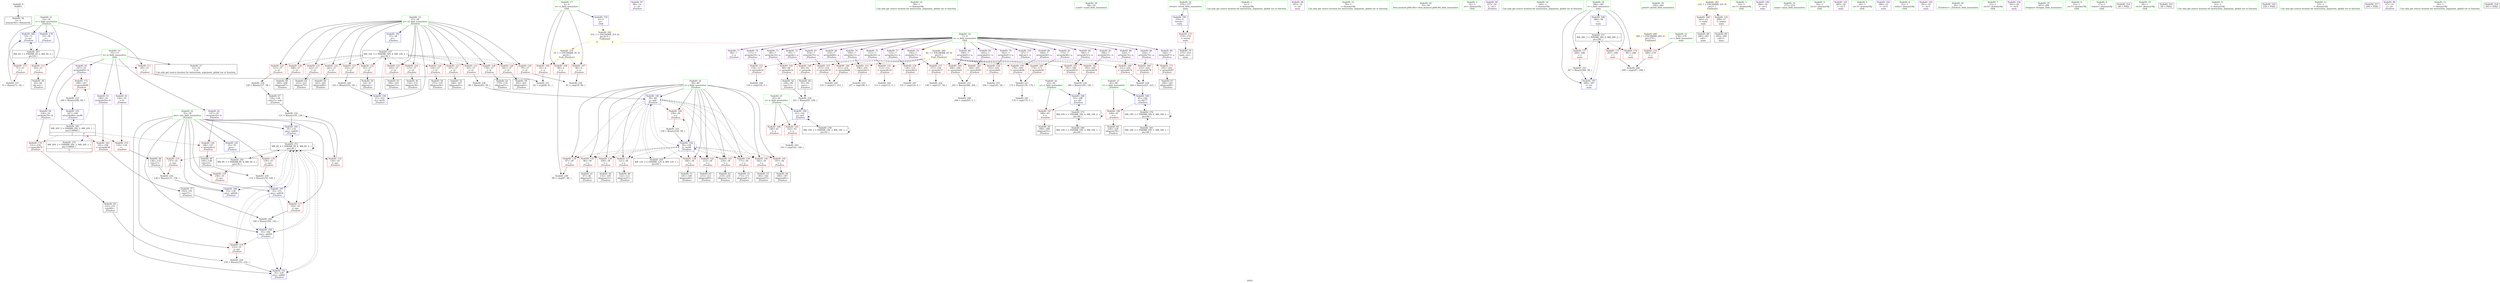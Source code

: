 digraph "SVFG" {
	label="SVFG";

	Node0x557d632afe80 [shape=record,color=grey,label="{NodeID: 0\nNullPtr}"];
	Node0x557d632afe80 -> Node0x557d632cff70[style=solid];
	Node0x557d632d9540 [shape=record,color=blue,label="{NodeID: 180\n33\<--72\ni\<--inc\n_Z5solvev\n}"];
	Node0x557d632d9540 -> Node0x557d632ec9d0[style=dashed];
	Node0x557d632d0a60 [shape=record,color=purple,label="{NodeID: 97\n68\<--14\n\<--.str\n_Z5solvev\n}"];
	Node0x557d632cec30 [shape=record,color=green,label="{NodeID: 14\n58\<--1\n\<--dummyObj\nCan only get source location for instruction, argument, global var or function.}"];
	Node0x557d632d4250 [shape=record,color=blue,label="{NodeID: 194\n37\<--253\ni2\<--inc92\n_Z5solvev\n}"];
	Node0x557d632d4250 -> Node0x557d632e97d0[style=dashed];
	Node0x557d632d15c0 [shape=record,color=red,label="{NodeID: 111\n60\<--33\n\<--i\n_Z5solvev\n}"];
	Node0x557d632d15c0 -> Node0x557d632e0050[style=solid];
	Node0x557d632cf800 [shape=record,color=green,label="{NodeID: 28\n49\<--50\nscanf\<--scanf_field_insensitive\n}"];
	Node0x557d632d6860 [shape=record,color=red,label="{NodeID: 125\n127\<--37\n\<--i2\n_Z5solvev\n}"];
	Node0x557d632d6860 -> Node0x557d632d5280[style=solid];
	Node0x557d632d04b0 [shape=record,color=black,label="{NodeID: 42\n100\<--99\nconv11\<--\n_Z5solvev\n}"];
	Node0x557d632d04b0 -> Node0x557d632d5880[style=solid];
	Node0x557d632d73c0 [shape=record,color=red,label="{NodeID: 139\n171\<--39\n\<--j\n_Z5solvev\n}"];
	Node0x557d632d73c0 -> Node0x557d632d1dc0[style=solid];
	Node0x557d632d2030 [shape=record,color=black,label="{NodeID: 56\n189\<--188\nidxprom55\<--\n_Z5solvev\n}"];
	Node0x557d632d5580 [shape=record,color=grey,label="{NodeID: 236\n84 = Binary(83, 58, )\n}"];
	Node0x557d632d5580 -> Node0x557d632d97b0[style=solid];
	Node0x557d632d7f20 [shape=record,color=red,label="{NodeID: 153\n118\<--117\n\<--arrayidx19\n_Z5solvev\n}"];
	Node0x557d632d7f20 -> Node0x557d632df5d0[style=solid];
	Node0x557d632d2b90 [shape=record,color=black,label="{NodeID: 70\n275\<--310\nmain_ret\<--\nmain\n}"];
	Node0x557d632dfed0 [shape=record,color=grey,label="{NodeID: 250\n81 = cmp(79, 80, )\n}"];
	Node0x557d632d8a80 [shape=record,color=red,label="{NodeID: 167\n215\<--214\n\<--arrayidx70\n_Z5solvev\n}"];
	Node0x557d632d8a80 -> Node0x557d632df750[style=solid];
	Node0x557d632d36f0 [shape=record,color=purple,label="{NodeID: 84\n199\<--7\narrayidx61\<--a\n_Z5solvev\n}"];
	Node0x557d632d36f0 -> Node0x557d632d8810[style=solid];
	Node0x557d632b3500 [shape=record,color=green,label="{NodeID: 1\n5\<--1\n\<--dummyObj\nCan only get source location for instruction, argument, global var or function.}"];
	Node0x557d632d9610 [shape=record,color=blue,label="{NodeID: 181\n35\<--76\nans\<--\n_Z5solvev\n}"];
	Node0x557d632d9610 -> Node0x557d632e92d0[style=dashed];
	Node0x557d632d0b30 [shape=record,color=purple,label="{NodeID: 98\n293\<--14\n\<--.str\nmain\n}"];
	Node0x557d632cecc0 [shape=record,color=green,label="{NodeID: 15\n76\<--1\n\<--dummyObj\nCan only get source location for instruction, argument, global var or function.}"];
	Node0x557d632d4320 [shape=record,color=blue,label="{NodeID: 195\n276\<--5\nretval\<--\nmain\n}"];
	Node0x557d632d4320 -> Node0x557d632d8f60[style=dashed];
	Node0x557d632d1690 [shape=record,color=red,label="{NodeID: 112\n64\<--33\n\<--i\n_Z5solvev\n}"];
	Node0x557d632d1690 -> Node0x557d632d0170[style=solid];
	Node0x557d632cf900 [shape=record,color=green,label="{NodeID: 29\n55\<--56\nllvm.memset.p0i8.i64\<--llvm.memset.p0i8.i64_field_insensitive\n}"];
	Node0x557d632f23b0 [shape=record,color=yellow,style=double,label="{NodeID: 292\n31V_1 = ENCHI(MR_31V_0)\npts\{6 9 \}\nFun[main]|{<s0>9|<s1>9}}"];
	Node0x557d632f23b0:s0 -> Node0x557d632f05d0[style=dashed,color=red];
	Node0x557d632f23b0:s1 -> Node0x557d632f10f0[style=dashed,color=red];
	Node0x557d632d6930 [shape=record,color=red,label="{NodeID: 126\n154\<--37\n\<--i2\n_Z5solvev\n}"];
	Node0x557d632d6930 -> Node0x557d632d1b50[style=solid];
	Node0x557d632d0580 [shape=record,color=black,label="{NodeID: 43\n104\<--103\nidxprom12\<--\n_Z5solvev\n}"];
	Node0x557d632d7490 [shape=record,color=red,label="{NodeID: 140\n182\<--39\n\<--j\n_Z5solvev\n}"];
	Node0x557d632d7490 -> Node0x557d632d1f60[style=solid];
	Node0x557d632d2100 [shape=record,color=black,label="{NodeID: 57\n192\<--191\nconv57\<--\n_Z5solvev\n}"];
	Node0x557d632d2100 -> Node0x557d632d5b80[style=solid];
	Node0x557d632d5700 [shape=record,color=grey,label="{NodeID: 237\n72 = Binary(71, 58, )\n}"];
	Node0x557d632d5700 -> Node0x557d632d9540[style=solid];
	Node0x557d632d7ff0 [shape=record,color=red,label="{NodeID: 154\n124\<--123\n\<--arrayidx22\n_Z5solvev\n}"];
	Node0x557d632d7ff0 -> Node0x557d632dfa50[style=solid];
	Node0x557d632d2c60 [shape=record,color=purple,label="{NodeID: 71\n66\<--7\n\<--a\n_Z5solvev\n}"];
	Node0x557d632e0050 [shape=record,color=grey,label="{NodeID: 251\n62 = cmp(60, 61, )\n}"];
	Node0x557d632d8b50 [shape=record,color=red,label="{NodeID: 168\n221\<--220\n\<--arrayidx74\n_Z5solvev\n}"];
	Node0x557d632d8b50 -> Node0x557d632dcdc0[style=solid];
	Node0x557d632d37c0 [shape=record,color=purple,label="{NodeID: 85\n203\<--7\narrayidx63\<--a\n_Z5solvev\n}"];
	Node0x557d632d37c0 -> Node0x557d632d88e0[style=solid];
	Node0x557d632b3770 [shape=record,color=green,label="{NodeID: 2\n14\<--1\n.str\<--dummyObj\nGlob }"];
	Node0x557d632d96e0 [shape=record,color=blue,label="{NodeID: 182\n37\<--58\ni2\<--\n_Z5solvev\n}"];
	Node0x557d632d96e0 -> Node0x557d632e97d0[style=dashed];
	Node0x557d632d0c00 [shape=record,color=purple,label="{NodeID: 99\n257\<--16\n\<--.str.1\n_Z5solvev\n}"];
	Node0x557d632ced50 [shape=record,color=green,label="{NodeID: 16\n144\<--1\n\<--dummyObj\nCan only get source location for instruction, argument, global var or function.}"];
	Node0x557d632f05d0 [shape=record,color=yellow,style=double,label="{NodeID: 279\n2V_1 = ENCHI(MR_2V_0)\npts\{6 \}\nFun[_Z5solvev]}"];
	Node0x557d632f05d0 -> Node0x557d632d11b0[style=dashed];
	Node0x557d632f05d0 -> Node0x557d632d1280[style=dashed];
	Node0x557d632f05d0 -> Node0x557d632d1350[style=dashed];
	Node0x557d632d43f0 [shape=record,color=blue,label="{NodeID: 196\n280\<--58\ni\<--\nmain\n}"];
	Node0x557d632d43f0 -> Node0x557d632eddd0[style=dashed];
	Node0x557d632d1760 [shape=record,color=red,label="{NodeID: 113\n71\<--33\n\<--i\n_Z5solvev\n}"];
	Node0x557d632d1760 -> Node0x557d632d5700[style=solid];
	Node0x557d632cfa00 [shape=record,color=green,label="{NodeID: 30\n259\<--260\nprintf\<--printf_field_insensitive\n}"];
	Node0x557d632f2490 [shape=record,color=yellow,style=double,label="{NodeID: 293\n22V_1 = ENCHI(MR_22V_0)\npts\{1 \}\nFun[main]}"];
	Node0x557d632f2490 -> Node0x557d632d1420[style=dashed];
	Node0x557d632f2490 -> Node0x557d632d14f0[style=dashed];
	Node0x557d632d6a00 [shape=record,color=red,label="{NodeID: 127\n167\<--37\n\<--i2\n_Z5solvev\n}"];
	Node0x557d632d6a00 -> Node0x557d632d1cf0[style=solid];
	Node0x557d632d0650 [shape=record,color=black,label="{NodeID: 44\n110\<--109\nidxprom15\<--\n_Z5solvev\n}"];
	Node0x557d632dc7c0 [shape=record,color=grey,label="{NodeID: 224\n186 = Binary(181, 185, )\n}"];
	Node0x557d632dc7c0 -> Node0x557d632d9bc0[style=solid];
	Node0x557d632d7560 [shape=record,color=red,label="{NodeID: 141\n197\<--39\n\<--j\n_Z5solvev\n}"];
	Node0x557d632d7560 -> Node0x557d632d21d0[style=solid];
	Node0x557d632d21d0 [shape=record,color=black,label="{NodeID: 58\n198\<--197\nidxprom60\<--\n_Z5solvev\n}"];
	Node0x557d632d5880 [shape=record,color=grey,label="{NodeID: 238\n101 = Binary(95, 100, )\n}"];
	Node0x557d632d5880 -> Node0x557d632d9880[style=solid];
	Node0x557d632d80c0 [shape=record,color=red,label="{NodeID: 155\n135\<--134\n\<--\n_Z5solvev\n}"];
	Node0x557d632d80c0 -> Node0x557d632d19b0[style=solid];
	Node0x557d632d2d30 [shape=record,color=purple,label="{NodeID: 72\n93\<--7\narrayidx\<--a\n_Z5solvev\n}"];
	Node0x557d632d2d30 -> Node0x557d632d7be0[style=solid];
	Node0x557d632e01d0 [shape=record,color=grey,label="{NodeID: 252\n164 = cmp(163, 58, )\n}"];
	Node0x557d632d8c20 [shape=record,color=red,label="{NodeID: 169\n225\<--224\n\<--arrayidx76\n_Z5solvev\n}"];
	Node0x557d632d8c20 -> Node0x557d632dcdc0[style=solid];
	Node0x557d632d3890 [shape=record,color=purple,label="{NodeID: 86\n210\<--7\narrayidx68\<--a\n_Z5solvev\n}"];
	Node0x557d632d3890 -> Node0x557d632d89b0[style=solid];
	Node0x557d632b2b20 [shape=record,color=green,label="{NodeID: 3\n16\<--1\n.str.1\<--dummyObj\nGlob }"];
	Node0x557d632d97b0 [shape=record,color=blue,label="{NodeID: 183\n39\<--84\nj\<--add\n_Z5solvev\n}"];
	Node0x557d632d97b0 -> Node0x557d632d6fb0[style=dashed];
	Node0x557d632d97b0 -> Node0x557d632d7080[style=dashed];
	Node0x557d632d97b0 -> Node0x557d632d7150[style=dashed];
	Node0x557d632d97b0 -> Node0x557d632d7220[style=dashed];
	Node0x557d632d97b0 -> Node0x557d632d72f0[style=dashed];
	Node0x557d632d97b0 -> Node0x557d632d73c0[style=dashed];
	Node0x557d632d97b0 -> Node0x557d632d7490[style=dashed];
	Node0x557d632d97b0 -> Node0x557d632d7560[style=dashed];
	Node0x557d632d97b0 -> Node0x557d632d7630[style=dashed];
	Node0x557d632d97b0 -> Node0x557d632d7700[style=dashed];
	Node0x557d632d97b0 -> Node0x557d632d77d0[style=dashed];
	Node0x557d632d97b0 -> Node0x557d632d40b0[style=dashed];
	Node0x557d632d97b0 -> Node0x557d632e9cd0[style=dashed];
	Node0x557d632d0cd0 [shape=record,color=purple,label="{NodeID: 100\n284\<--18\n\<--.str.2\nmain\n}"];
	Node0x557d632cee50 [shape=record,color=green,label="{NodeID: 17\n4\<--6\nn\<--n_field_insensitive\nGlob }"];
	Node0x557d632cee50 -> Node0x557d632d11b0[style=solid];
	Node0x557d632cee50 -> Node0x557d632d1280[style=solid];
	Node0x557d632cee50 -> Node0x557d632d1350[style=solid];
	Node0x557d632cee50 -> Node0x557d632d9370[style=solid];
	Node0x557d632f10f0 [shape=record,color=yellow,style=double,label="{NodeID: 280\n4V_1 = ENCHI(MR_4V_0)\npts\{9 \}\nFun[_Z5solvev]}"];
	Node0x557d632f10f0 -> Node0x557d632d7be0[style=dashed];
	Node0x557d632f10f0 -> Node0x557d632d7cb0[style=dashed];
	Node0x557d632f10f0 -> Node0x557d632d7d80[style=dashed];
	Node0x557d632f10f0 -> Node0x557d632d7e50[style=dashed];
	Node0x557d632f10f0 -> Node0x557d632d7f20[style=dashed];
	Node0x557d632f10f0 -> Node0x557d632d7ff0[style=dashed];
	Node0x557d632f10f0 -> Node0x557d632d8260[style=dashed];
	Node0x557d632f10f0 -> Node0x557d632d8330[style=dashed];
	Node0x557d632f10f0 -> Node0x557d632d8400[style=dashed];
	Node0x557d632f10f0 -> Node0x557d632d84d0[style=dashed];
	Node0x557d632f10f0 -> Node0x557d632d85a0[style=dashed];
	Node0x557d632f10f0 -> Node0x557d632d8670[style=dashed];
	Node0x557d632f10f0 -> Node0x557d632d8810[style=dashed];
	Node0x557d632f10f0 -> Node0x557d632d88e0[style=dashed];
	Node0x557d632f10f0 -> Node0x557d632d89b0[style=dashed];
	Node0x557d632f10f0 -> Node0x557d632d8a80[style=dashed];
	Node0x557d632f10f0 -> Node0x557d632d8b50[style=dashed];
	Node0x557d632f10f0 -> Node0x557d632d8c20[style=dashed];
	Node0x557d632f10f0 -> Node0x557d632d8dc0[style=dashed];
	Node0x557d632d44c0 [shape=record,color=blue,label="{NodeID: 197\n280\<--307\ni\<--inc\nmain\n}"];
	Node0x557d632d44c0 -> Node0x557d632eddd0[style=dashed];
	Node0x557d632d1830 [shape=record,color=red,label="{NodeID: 114\n130\<--35\n\<--ans\n_Z5solvev\n}"];
	Node0x557d632d1830 -> Node0x557d632dd3c0[style=solid];
	Node0x557d632cfb00 [shape=record,color=green,label="{NodeID: 31\n273\<--274\nmain\<--main_field_insensitive\n}"];
	Node0x557d632d6ad0 [shape=record,color=red,label="{NodeID: 128\n178\<--37\n\<--i2\n_Z5solvev\n}"];
	Node0x557d632d6ad0 -> Node0x557d632d1e90[style=solid];
	Node0x557d632d0720 [shape=record,color=black,label="{NodeID: 45\n116\<--115\nidxprom18\<--\n_Z5solvev\n}"];
	Node0x557d632dc940 [shape=record,color=grey,label="{NodeID: 225\n239 = Binary(238, 58, )\n}"];
	Node0x557d632dc940 -> Node0x557d632d40b0[style=solid];
	Node0x557d632d7630 [shape=record,color=red,label="{NodeID: 142\n212\<--39\n\<--j\n_Z5solvev\n}"];
	Node0x557d632d7630 -> Node0x557d632d2440[style=solid];
	Node0x557d632d22a0 [shape=record,color=black,label="{NodeID: 59\n202\<--201\nidxprom62\<--\n_Z5solvev\n}"];
	Node0x557d632d5a00 [shape=record,color=grey,label="{NodeID: 239\n151 = Binary(150, 149, )\n}"];
	Node0x557d632d5a00 -> Node0x557d632d9af0[style=solid];
	Node0x557d632d8190 [shape=record,color=red,label="{NodeID: 156\n148\<--147\n\<--arrayidx32\n_Z5solvev\n}"];
	Node0x557d632d8190 -> Node0x557d632d1a80[style=solid];
	Node0x557d632d2e00 [shape=record,color=purple,label="{NodeID: 73\n98\<--7\narrayidx10\<--a\n_Z5solvev\n}"];
	Node0x557d632d2e00 -> Node0x557d632d7cb0[style=solid];
	Node0x557d632e0350 [shape=record,color=grey,label="{NodeID: 253\n107 = cmp(106, 5, )\n}"];
	Node0x557d632d8cf0 [shape=record,color=red,label="{NodeID: 170\n231\<--230\n\<--arrayidx79\n_Z5solvev\n}"];
	Node0x557d632d8cf0 -> Node0x557d632d2780[style=solid];
	Node0x557d632d3960 [shape=record,color=purple,label="{NodeID: 87\n214\<--7\narrayidx70\<--a\n_Z5solvev\n}"];
	Node0x557d632d3960 -> Node0x557d632d8a80[style=solid];
	Node0x557d632b2bb0 [shape=record,color=green,label="{NodeID: 4\n18\<--1\n.str.2\<--dummyObj\nGlob }"];
	Node0x557d632ec9d0 [shape=record,color=black,label="{NodeID: 267\nMR_6V_3 = PHI(MR_6V_4, MR_6V_2, )\npts\{34 \}\n}"];
	Node0x557d632ec9d0 -> Node0x557d632d15c0[style=dashed];
	Node0x557d632ec9d0 -> Node0x557d632d1690[style=dashed];
	Node0x557d632ec9d0 -> Node0x557d632d1760[style=dashed];
	Node0x557d632ec9d0 -> Node0x557d632d9540[style=dashed];
	Node0x557d632d9880 [shape=record,color=blue,label="{NodeID: 184\n41\<--101\nx\<--mul\n_Z5solvev\n}"];
	Node0x557d632d9880 -> Node0x557d632d78a0[style=dashed];
	Node0x557d632d9880 -> Node0x557d632d7970[style=dashed];
	Node0x557d632d9880 -> Node0x557d632d9880[style=dashed];
	Node0x557d632d9880 -> Node0x557d632ea1d0[style=dashed];
	Node0x557d632d0da0 [shape=record,color=purple,label="{NodeID: 101\n285\<--20\n\<--.str.3\nmain\n}"];
	Node0x557d632cef50 [shape=record,color=green,label="{NodeID: 18\n7\<--9\na\<--a_field_insensitive\nGlob }"];
	Node0x557d632cef50 -> Node0x557d632d2c60[style=solid];
	Node0x557d632cef50 -> Node0x557d632d2d30[style=solid];
	Node0x557d632cef50 -> Node0x557d632d2e00[style=solid];
	Node0x557d632cef50 -> Node0x557d632d2ed0[style=solid];
	Node0x557d632cef50 -> Node0x557d632d2fa0[style=solid];
	Node0x557d632cef50 -> Node0x557d632d3070[style=solid];
	Node0x557d632cef50 -> Node0x557d632d3140[style=solid];
	Node0x557d632cef50 -> Node0x557d632d3210[style=solid];
	Node0x557d632cef50 -> Node0x557d632d32e0[style=solid];
	Node0x557d632cef50 -> Node0x557d632d33b0[style=solid];
	Node0x557d632cef50 -> Node0x557d632d3480[style=solid];
	Node0x557d632cef50 -> Node0x557d632d3550[style=solid];
	Node0x557d632cef50 -> Node0x557d632d3620[style=solid];
	Node0x557d632cef50 -> Node0x557d632d36f0[style=solid];
	Node0x557d632cef50 -> Node0x557d632d37c0[style=solid];
	Node0x557d632cef50 -> Node0x557d632d3890[style=solid];
	Node0x557d632cef50 -> Node0x557d632d3960[style=solid];
	Node0x557d632cef50 -> Node0x557d632d3a30[style=solid];
	Node0x557d632cef50 -> Node0x557d632d3b00[style=solid];
	Node0x557d632cef50 -> Node0x557d632d3bd0[style=solid];
	Node0x557d632cef50 -> Node0x557d632d10e0[style=solid];
	Node0x557d632d1900 [shape=record,color=red,label="{NodeID: 115\n137\<--35\n\<--ans\n_Z5solvev\n}"];
	Node0x557d632d1900 -> Node0x557d632dd0c0[style=solid];
	Node0x557d632cfc00 [shape=record,color=green,label="{NodeID: 32\n276\<--277\nretval\<--retval_field_insensitive\nmain\n}"];
	Node0x557d632cfc00 -> Node0x557d632d8f60[style=solid];
	Node0x557d632cfc00 -> Node0x557d632d4320[style=solid];
	Node0x557d632d6ba0 [shape=record,color=red,label="{NodeID: 129\n201\<--37\n\<--i2\n_Z5solvev\n}"];
	Node0x557d632d6ba0 -> Node0x557d632d22a0[style=solid];
	Node0x557d632d07f0 [shape=record,color=black,label="{NodeID: 46\n122\<--121\nidxprom21\<--\n_Z5solvev\n}"];
	Node0x557d632dcac0 [shape=record,color=grey,label="{NodeID: 226\n234 = Binary(233, 232, )\n}"];
	Node0x557d632dcac0 -> Node0x557d632d9e30[style=solid];
	Node0x557d632d7700 [shape=record,color=red,label="{NodeID: 143\n218\<--39\n\<--j\n_Z5solvev\n}"];
	Node0x557d632d7700 -> Node0x557d632d2510[style=solid];
	Node0x557d632d2370 [shape=record,color=black,label="{NodeID: 60\n209\<--208\nidxprom67\<--\n_Z5solvev\n}"];
	Node0x557d632d5b80 [shape=record,color=grey,label="{NodeID: 240\n194 = Binary(193, 192, )\n}"];
	Node0x557d632d5b80 -> Node0x557d632d9c90[style=solid];
	Node0x557d632d8260 [shape=record,color=red,label="{NodeID: 157\n157\<--156\n\<--arrayidx37\n_Z5solvev\n}"];
	Node0x557d632d8260 -> Node0x557d632e04d0[style=solid];
	Node0x557d632d2ed0 [shape=record,color=purple,label="{NodeID: 74\n105\<--7\narrayidx13\<--a\n_Z5solvev\n}"];
	Node0x557d632d2ed0 -> Node0x557d632d7d80[style=solid];
	Node0x557d632e04d0 [shape=record,color=grey,label="{NodeID: 254\n158 = cmp(157, 58, )\n}"];
	Node0x557d632d8dc0 [shape=record,color=red,label="{NodeID: 171\n245\<--244\n\<--arrayidx87\n_Z5solvev\n}"];
	Node0x557d632d8dc0 -> Node0x557d632d2920[style=solid];
	Node0x557d632d3a30 [shape=record,color=purple,label="{NodeID: 88\n220\<--7\narrayidx74\<--a\n_Z5solvev\n}"];
	Node0x557d632d3a30 -> Node0x557d632d8b50[style=solid];
	Node0x557d632b03a0 [shape=record,color=green,label="{NodeID: 5\n20\<--1\n.str.3\<--dummyObj\nGlob }"];
	Node0x557d632d9950 [shape=record,color=blue,label="{NodeID: 185\n35\<--131\nans\<--add26\n_Z5solvev\n}"];
	Node0x557d632d9950 -> Node0x557d632ee2d0[style=dashed];
	Node0x557d632d0e70 [shape=record,color=purple,label="{NodeID: 102\n290\<--23\n\<--.str.4\nmain\n}"];
	Node0x557d632cf050 [shape=record,color=green,label="{NodeID: 19\n10\<--13\nb\<--b_field_insensitive\nGlob }"];
	Node0x557d632cf050 -> Node0x557d632d0070[style=solid];
	Node0x557d632cf050 -> Node0x557d632d3ca0[style=solid];
	Node0x557d632cf050 -> Node0x557d632d3d70[style=solid];
	Node0x557d632cf050 -> Node0x557d632d3e40[style=solid];
	Node0x557d632cf050 -> Node0x557d632d3f10[style=solid];
	Node0x557d632cf050 -> Node0x557d632d3fe0[style=solid];
	Node0x557d632d6110 [shape=record,color=red,label="{NodeID: 116\n150\<--35\n\<--ans\n_Z5solvev\n}"];
	Node0x557d632d6110 -> Node0x557d632d5a00[style=solid];
	Node0x557d632cfcd0 [shape=record,color=green,label="{NodeID: 33\n278\<--279\nc\<--c_field_insensitive\nmain\n}"];
	Node0x557d632cfcd0 -> Node0x557d632d9030[style=solid];
	Node0x557d632d6c70 [shape=record,color=red,label="{NodeID: 130\n208\<--37\n\<--i2\n_Z5solvev\n}"];
	Node0x557d632d6c70 -> Node0x557d632d2370[style=solid];
	Node0x557d632d08c0 [shape=record,color=black,label="{NodeID: 47\n129\<--128\nconv25\<--sub\n_Z5solvev\n}"];
	Node0x557d632d08c0 -> Node0x557d632dd3c0[style=solid];
	Node0x557d632dcc40 [shape=record,color=grey,label="{NodeID: 227\n175 = Binary(170, 174, )\n}"];
	Node0x557d632dcc40 -> Node0x557d632d5d00[style=solid];
	Node0x557d632d77d0 [shape=record,color=red,label="{NodeID: 144\n238\<--39\n\<--j\n_Z5solvev\n}"];
	Node0x557d632d77d0 -> Node0x557d632dc940[style=solid];
	Node0x557d632d2440 [shape=record,color=black,label="{NodeID: 61\n213\<--212\nidxprom69\<--\n_Z5solvev\n}"];
	Node0x557d632d5d00 [shape=record,color=grey,label="{NodeID: 241\n176 = cmp(175, 5, )\n}"];
	Node0x557d632d8330 [shape=record,color=red,label="{NodeID: 158\n163\<--162\n\<--arrayidx41\n_Z5solvev\n}"];
	Node0x557d632d8330 -> Node0x557d632e01d0[style=solid];
	Node0x557d632d2fa0 [shape=record,color=purple,label="{NodeID: 75\n111\<--7\narrayidx16\<--a\n_Z5solvev\n}"];
	Node0x557d632d2fa0 -> Node0x557d632d7e50[style=solid];
	Node0x557d632d8e90 [shape=record,color=red,label="{NodeID: 172\n248\<--247\n\<--arrayidx89\n_Z5solvev\n}"];
	Node0x557d632d8e90 -> Node0x557d632d5100[style=solid];
	Node0x557d632d3b00 [shape=record,color=purple,label="{NodeID: 89\n224\<--7\narrayidx76\<--a\n_Z5solvev\n}"];
	Node0x557d632d3b00 -> Node0x557d632d8c20[style=solid];
	Node0x557d632b0430 [shape=record,color=green,label="{NodeID: 6\n22\<--1\nstdin\<--dummyObj\nGlob }"];
	Node0x557d632d9a20 [shape=record,color=blue,label="{NodeID: 186\n35\<--138\nans\<--add28\n_Z5solvev\n}"];
	Node0x557d632d9a20 -> Node0x557d632ee2d0[style=dashed];
	Node0x557d632d0f40 [shape=record,color=purple,label="{NodeID: 103\n291\<--25\n\<--.str.5\nmain\n}"];
	Node0x557d632cf150 [shape=record,color=green,label="{NodeID: 20\n30\<--31\n_Z5solvev\<--_Z5solvev_field_insensitive\n}"];
	Node0x557d632d61e0 [shape=record,color=red,label="{NodeID: 117\n193\<--35\n\<--ans\n_Z5solvev\n}"];
	Node0x557d632d61e0 -> Node0x557d632d5b80[style=solid];
	Node0x557d632cfda0 [shape=record,color=green,label="{NodeID: 34\n280\<--281\ni\<--i_field_insensitive\nmain\n}"];
	Node0x557d632cfda0 -> Node0x557d632d9100[style=solid];
	Node0x557d632cfda0 -> Node0x557d632d91d0[style=solid];
	Node0x557d632cfda0 -> Node0x557d632d92a0[style=solid];
	Node0x557d632cfda0 -> Node0x557d632d43f0[style=solid];
	Node0x557d632cfda0 -> Node0x557d632d44c0[style=solid];
	Node0x557d632d6d40 [shape=record,color=red,label="{NodeID: 131\n222\<--37\n\<--i2\n_Z5solvev\n}"];
	Node0x557d632d6d40 -> Node0x557d632d25e0[style=solid];
	Node0x557d632d19b0 [shape=record,color=black,label="{NodeID: 48\n136\<--135\nconv27\<--\n_Z5solvev\n}"];
	Node0x557d632d19b0 -> Node0x557d632dd0c0[style=solid];
	Node0x557d632dcdc0 [shape=record,color=grey,label="{NodeID: 228\n226 = Binary(221, 225, )\n}"];
	Node0x557d632dcdc0 -> Node0x557d632d9d60[style=solid];
	Node0x557d632d78a0 [shape=record,color=red,label="{NodeID: 145\n142\<--41\n\<--x\n_Z5solvev\n}"];
	Node0x557d632d78a0 -> Node0x557d632d6000[style=solid];
	Node0x557d632d2510 [shape=record,color=black,label="{NodeID: 62\n219\<--218\nidxprom73\<--\n_Z5solvev\n}"];
	Node0x557d632d5e80 [shape=record,color=grey,label="{NodeID: 242\n113 = cmp(112, 5, )\n}"];
	Node0x557d632d8400 [shape=record,color=red,label="{NodeID: 159\n170\<--169\n\<--arrayidx46\n_Z5solvev\n}"];
	Node0x557d632d8400 -> Node0x557d632dcc40[style=solid];
	Node0x557d632d3070 [shape=record,color=purple,label="{NodeID: 76\n117\<--7\narrayidx19\<--a\n_Z5solvev\n}"];
	Node0x557d632d3070 -> Node0x557d632d7f20[style=solid];
	Node0x557d632e92d0 [shape=record,color=black,label="{NodeID: 256\nMR_8V_3 = PHI(MR_8V_4, MR_8V_2, )\npts\{36 \}\n}"];
	Node0x557d632e92d0 -> Node0x557d632d6380[style=dashed];
	Node0x557d632e92d0 -> Node0x557d632ee2d0[style=dashed];
	Node0x557d632d8f60 [shape=record,color=red,label="{NodeID: 173\n310\<--276\n\<--retval\nmain\n}"];
	Node0x557d632d8f60 -> Node0x557d632d2b90[style=solid];
	Node0x557d632d3bd0 [shape=record,color=purple,label="{NodeID: 90\n244\<--7\narrayidx87\<--a\n_Z5solvev\n}"];
	Node0x557d632d3bd0 -> Node0x557d632d8dc0[style=solid];
	Node0x557d632b04c0 [shape=record,color=green,label="{NodeID: 7\n23\<--1\n.str.4\<--dummyObj\nGlob }"];
	Node0x557d632ed8d0 [shape=record,color=black,label="{NodeID: 270\nMR_20V_2 = PHI(MR_20V_3, MR_20V_1, )\npts\{130000 \}\n|{<s0>9}}"];
	Node0x557d632ed8d0:s0 -> Node0x557d632eb0d0[style=dashed,color=red];
	Node0x557d632d9af0 [shape=record,color=blue,label="{NodeID: 187\n35\<--151\nans\<--add34\n_Z5solvev\n}"];
	Node0x557d632d9af0 -> Node0x557d632d61e0[style=dashed];
	Node0x557d632d9af0 -> Node0x557d632d62b0[style=dashed];
	Node0x557d632d9af0 -> Node0x557d632d9c90[style=dashed];
	Node0x557d632d9af0 -> Node0x557d632d9e30[style=dashed];
	Node0x557d632d9af0 -> Node0x557d632ee2d0[style=dashed];
	Node0x557d632d1010 [shape=record,color=purple,label="{NodeID: 104\n302\<--28\n\<--.str.6\nmain\n}"];
	Node0x557d632cf250 [shape=record,color=green,label="{NodeID: 21\n33\<--34\ni\<--i_field_insensitive\n_Z5solvev\n}"];
	Node0x557d632cf250 -> Node0x557d632d15c0[style=solid];
	Node0x557d632cf250 -> Node0x557d632d1690[style=solid];
	Node0x557d632cf250 -> Node0x557d632d1760[style=solid];
	Node0x557d632cf250 -> Node0x557d632d9470[style=solid];
	Node0x557d632cf250 -> Node0x557d632d9540[style=solid];
	Node0x557d632d62b0 [shape=record,color=red,label="{NodeID: 118\n233\<--35\n\<--ans\n_Z5solvev\n}"];
	Node0x557d632d62b0 -> Node0x557d632dcac0[style=solid];
	Node0x557d632cfe70 [shape=record,color=green,label="{NodeID: 35\n287\<--288\nfreopen\<--freopen_field_insensitive\n}"];
	Node0x557d632d6e10 [shape=record,color=red,label="{NodeID: 132\n242\<--37\n\<--i2\n_Z5solvev\n}"];
	Node0x557d632d6e10 -> Node0x557d632d2850[style=solid];
	Node0x557d632d1a80 [shape=record,color=black,label="{NodeID: 49\n149\<--148\nconv33\<--\n_Z5solvev\n}"];
	Node0x557d632d1a80 -> Node0x557d632d5a00[style=solid];
	Node0x557d632dcf40 [shape=record,color=grey,label="{NodeID: 229\n253 = Binary(252, 58, )\n}"];
	Node0x557d632dcf40 -> Node0x557d632d4250[style=solid];
	Node0x557d632d7970 [shape=record,color=red,label="{NodeID: 146\n146\<--41\n\<--x\n_Z5solvev\n}"];
	Node0x557d632d25e0 [shape=record,color=black,label="{NodeID: 63\n223\<--222\nidxprom75\<--\n_Z5solvev\n}"];
	Node0x557d632d6000 [shape=record,color=grey,label="{NodeID: 243\n143 = cmp(142, 144, )\n}"];
	Node0x557d632d84d0 [shape=record,color=red,label="{NodeID: 160\n174\<--173\n\<--arrayidx48\n_Z5solvev\n}"];
	Node0x557d632d84d0 -> Node0x557d632dcc40[style=solid];
	Node0x557d632d3140 [shape=record,color=purple,label="{NodeID: 77\n123\<--7\narrayidx22\<--a\n_Z5solvev\n}"];
	Node0x557d632d3140 -> Node0x557d632d7ff0[style=solid];
	Node0x557d632e97d0 [shape=record,color=black,label="{NodeID: 257\nMR_10V_3 = PHI(MR_10V_4, MR_10V_2, )\npts\{38 \}\n}"];
	Node0x557d632e97d0 -> Node0x557d632d6450[style=dashed];
	Node0x557d632e97d0 -> Node0x557d632d6520[style=dashed];
	Node0x557d632e97d0 -> Node0x557d632d65f0[style=dashed];
	Node0x557d632e97d0 -> Node0x557d632d66c0[style=dashed];
	Node0x557d632e97d0 -> Node0x557d632d6790[style=dashed];
	Node0x557d632e97d0 -> Node0x557d632d6860[style=dashed];
	Node0x557d632e97d0 -> Node0x557d632d6930[style=dashed];
	Node0x557d632e97d0 -> Node0x557d632d6a00[style=dashed];
	Node0x557d632e97d0 -> Node0x557d632d6ad0[style=dashed];
	Node0x557d632e97d0 -> Node0x557d632d6ba0[style=dashed];
	Node0x557d632e97d0 -> Node0x557d632d6c70[style=dashed];
	Node0x557d632e97d0 -> Node0x557d632d6d40[style=dashed];
	Node0x557d632e97d0 -> Node0x557d632d6e10[style=dashed];
	Node0x557d632e97d0 -> Node0x557d632d6ee0[style=dashed];
	Node0x557d632e97d0 -> Node0x557d632d4250[style=dashed];
	Node0x557d632d9030 [shape=record,color=red,label="{NodeID: 174\n298\<--278\n\<--c\nmain\n}"];
	Node0x557d632d9030 -> Node0x557d632df8d0[style=solid];
	Node0x557d632d3ca0 [shape=record,color=purple,label="{NodeID: 91\n134\<--10\n\<--b\n_Z5solvev\n}"];
	Node0x557d632d3ca0 -> Node0x557d632d80c0[style=solid];
	Node0x557d632b2eb0 [shape=record,color=green,label="{NodeID: 8\n25\<--1\n.str.5\<--dummyObj\nGlob }"];
	Node0x557d632eddd0 [shape=record,color=black,label="{NodeID: 271\nMR_28V_3 = PHI(MR_28V_4, MR_28V_2, )\npts\{281 \}\n}"];
	Node0x557d632eddd0 -> Node0x557d632d9100[style=dashed];
	Node0x557d632eddd0 -> Node0x557d632d91d0[style=dashed];
	Node0x557d632eddd0 -> Node0x557d632d92a0[style=dashed];
	Node0x557d632eddd0 -> Node0x557d632d44c0[style=dashed];
	Node0x557d632d9bc0 [shape=record,color=blue,label="{NodeID: 188\n43\<--186\ny\<--div\n_Z5solvev\n}"];
	Node0x557d632d9bc0 -> Node0x557d632d7a40[style=dashed];
	Node0x557d632d9bc0 -> Node0x557d632ef1d0[style=dashed];
	Node0x557d632d10e0 [shape=record,color=purple,label="{NodeID: 105\n67\<--7\nadd.ptr\<--a\n_Z5solvev\n}"];
	Node0x557d632cf320 [shape=record,color=green,label="{NodeID: 22\n35\<--36\nans\<--ans_field_insensitive\n_Z5solvev\n}"];
	Node0x557d632cf320 -> Node0x557d632d1830[style=solid];
	Node0x557d632cf320 -> Node0x557d632d1900[style=solid];
	Node0x557d632cf320 -> Node0x557d632d6110[style=solid];
	Node0x557d632cf320 -> Node0x557d632d61e0[style=solid];
	Node0x557d632cf320 -> Node0x557d632d62b0[style=solid];
	Node0x557d632cf320 -> Node0x557d632d6380[style=solid];
	Node0x557d632cf320 -> Node0x557d632d9610[style=solid];
	Node0x557d632cf320 -> Node0x557d632d9950[style=solid];
	Node0x557d632cf320 -> Node0x557d632d9a20[style=solid];
	Node0x557d632cf320 -> Node0x557d632d9af0[style=solid];
	Node0x557d632cf320 -> Node0x557d632d9c90[style=solid];
	Node0x557d632cf320 -> Node0x557d632d9e30[style=solid];
	Node0x557d632d6380 [shape=record,color=red,label="{NodeID: 119\n256\<--35\n\<--ans\n_Z5solvev\n}"];
	Node0x557d632cff70 [shape=record,color=black,label="{NodeID: 36\n2\<--3\ndummyVal\<--dummyVal\n}"];
	Node0x557d632d6ee0 [shape=record,color=red,label="{NodeID: 133\n252\<--37\n\<--i2\n_Z5solvev\n}"];
	Node0x557d632d6ee0 -> Node0x557d632dcf40[style=solid];
	Node0x557d632d1b50 [shape=record,color=black,label="{NodeID: 50\n155\<--154\nidxprom36\<--\n_Z5solvev\n}"];
	Node0x557d632dd0c0 [shape=record,color=grey,label="{NodeID: 230\n138 = Binary(137, 136, )\n}"];
	Node0x557d632dd0c0 -> Node0x557d632d9a20[style=solid];
	Node0x557d632d7a40 [shape=record,color=red,label="{NodeID: 147\n188\<--43\n\<--y\n_Z5solvev\n}"];
	Node0x557d632d7a40 -> Node0x557d632d2030[style=solid];
	Node0x557d632d26b0 [shape=record,color=black,label="{NodeID: 64\n229\<--228\nidxprom78\<--\n_Z5solvev\n}"];
	Node0x557d632df5d0 [shape=record,color=grey,label="{NodeID: 244\n119 = cmp(118, 5, )\n}"];
	Node0x557d632d85a0 [shape=record,color=red,label="{NodeID: 161\n181\<--180\n\<--arrayidx52\n_Z5solvev\n}"];
	Node0x557d632d85a0 -> Node0x557d632dc7c0[style=solid];
	Node0x557d632d3210 [shape=record,color=purple,label="{NodeID: 78\n156\<--7\narrayidx37\<--a\n_Z5solvev\n}"];
	Node0x557d632d3210 -> Node0x557d632d8260[style=solid];
	Node0x557d632e9cd0 [shape=record,color=black,label="{NodeID: 258\nMR_12V_2 = PHI(MR_12V_4, MR_12V_1, )\npts\{40 \}\n}"];
	Node0x557d632e9cd0 -> Node0x557d632d97b0[style=dashed];
	Node0x557d632d9100 [shape=record,color=red,label="{NodeID: 175\n297\<--280\n\<--i\nmain\n}"];
	Node0x557d632d9100 -> Node0x557d632df8d0[style=solid];
	Node0x557d632d3d70 [shape=record,color=purple,label="{NodeID: 92\n147\<--10\narrayidx32\<--b\n_Z5solvev\n}"];
	Node0x557d632d3d70 -> Node0x557d632d8190[style=solid];
	Node0x557d632b2f40 [shape=record,color=green,label="{NodeID: 9\n27\<--1\nstdout\<--dummyObj\nGlob }"];
	Node0x557d632ee2d0 [shape=record,color=black,label="{NodeID: 272\nMR_8V_4 = PHI(MR_8V_8, MR_8V_3, )\npts\{36 \}\n}"];
	Node0x557d632ee2d0 -> Node0x557d632d1830[style=dashed];
	Node0x557d632ee2d0 -> Node0x557d632d1900[style=dashed];
	Node0x557d632ee2d0 -> Node0x557d632d6110[style=dashed];
	Node0x557d632ee2d0 -> Node0x557d632d61e0[style=dashed];
	Node0x557d632ee2d0 -> Node0x557d632d62b0[style=dashed];
	Node0x557d632ee2d0 -> Node0x557d632d9950[style=dashed];
	Node0x557d632ee2d0 -> Node0x557d632d9a20[style=dashed];
	Node0x557d632ee2d0 -> Node0x557d632d9af0[style=dashed];
	Node0x557d632ee2d0 -> Node0x557d632d9c90[style=dashed];
	Node0x557d632ee2d0 -> Node0x557d632d9e30[style=dashed];
	Node0x557d632ee2d0 -> Node0x557d632e92d0[style=dashed];
	Node0x557d632ee2d0 -> Node0x557d632ee2d0[style=dashed];
	Node0x557d632d9c90 [shape=record,color=blue,label="{NodeID: 189\n35\<--194\nans\<--add58\n_Z5solvev\n}"];
	Node0x557d632d9c90 -> Node0x557d632d62b0[style=dashed];
	Node0x557d632d9c90 -> Node0x557d632d9e30[style=dashed];
	Node0x557d632d9c90 -> Node0x557d632ee2d0[style=dashed];
	Node0x557d632d11b0 [shape=record,color=red,label="{NodeID: 106\n61\<--4\n\<--n\n_Z5solvev\n}"];
	Node0x557d632d11b0 -> Node0x557d632e0050[style=solid];
	Node0x557d632cf3f0 [shape=record,color=green,label="{NodeID: 23\n37\<--38\ni2\<--i2_field_insensitive\n_Z5solvev\n}"];
	Node0x557d632cf3f0 -> Node0x557d632d6450[style=solid];
	Node0x557d632cf3f0 -> Node0x557d632d6520[style=solid];
	Node0x557d632cf3f0 -> Node0x557d632d65f0[style=solid];
	Node0x557d632cf3f0 -> Node0x557d632d66c0[style=solid];
	Node0x557d632cf3f0 -> Node0x557d632d6790[style=solid];
	Node0x557d632cf3f0 -> Node0x557d632d6860[style=solid];
	Node0x557d632cf3f0 -> Node0x557d632d6930[style=solid];
	Node0x557d632cf3f0 -> Node0x557d632d6a00[style=solid];
	Node0x557d632cf3f0 -> Node0x557d632d6ad0[style=solid];
	Node0x557d632cf3f0 -> Node0x557d632d6ba0[style=solid];
	Node0x557d632cf3f0 -> Node0x557d632d6c70[style=solid];
	Node0x557d632cf3f0 -> Node0x557d632d6d40[style=solid];
	Node0x557d632cf3f0 -> Node0x557d632d6e10[style=solid];
	Node0x557d632cf3f0 -> Node0x557d632d6ee0[style=solid];
	Node0x557d632cf3f0 -> Node0x557d632d96e0[style=solid];
	Node0x557d632cf3f0 -> Node0x557d632d4250[style=solid];
	Node0x557d632d6450 [shape=record,color=red,label="{NodeID: 120\n79\<--37\n\<--i2\n_Z5solvev\n}"];
	Node0x557d632d6450 -> Node0x557d632dfed0[style=solid];
	Node0x557d632d0070 [shape=record,color=black,label="{NodeID: 37\n12\<--10\n\<--b\nCan only get source location for instruction, argument, global var or function.}"];
	Node0x557d632d6fb0 [shape=record,color=red,label="{NodeID: 134\n87\<--39\n\<--j\n_Z5solvev\n}"];
	Node0x557d632d6fb0 -> Node0x557d632dfd50[style=solid];
	Node0x557d632d1c20 [shape=record,color=black,label="{NodeID: 51\n161\<--160\nidxprom40\<--\n_Z5solvev\n}"];
	Node0x557d632ffde0 [shape=record,color=black,label="{NodeID: 314\n48 = PHI()\n}"];
	Node0x557d632dd240 [shape=record,color=grey,label="{NodeID: 231\n205 = Binary(200, 204, )\n}"];
	Node0x557d632dd240 -> Node0x557d632dfbd0[style=solid];
	Node0x557d632d7b10 [shape=record,color=red,label="{NodeID: 148\n228\<--45\n\<--z\n_Z5solvev\n}"];
	Node0x557d632d7b10 -> Node0x557d632d26b0[style=solid];
	Node0x557d632d2780 [shape=record,color=black,label="{NodeID: 65\n232\<--231\nconv80\<--\n_Z5solvev\n}"];
	Node0x557d632d2780 -> Node0x557d632dcac0[style=solid];
	Node0x557d632df750 [shape=record,color=grey,label="{NodeID: 245\n216 = cmp(211, 215, )\n}"];
	Node0x557d632d8670 [shape=record,color=red,label="{NodeID: 162\n185\<--184\n\<--arrayidx54\n_Z5solvev\n}"];
	Node0x557d632d8670 -> Node0x557d632dc7c0[style=solid];
	Node0x557d632d32e0 [shape=record,color=purple,label="{NodeID: 79\n162\<--7\narrayidx41\<--a\n_Z5solvev\n}"];
	Node0x557d632d32e0 -> Node0x557d632d8330[style=solid];
	Node0x557d632ea1d0 [shape=record,color=black,label="{NodeID: 259\nMR_14V_2 = PHI(MR_14V_3, MR_14V_1, )\npts\{42 \}\n}"];
	Node0x557d632ea1d0 -> Node0x557d632d9880[style=dashed];
	Node0x557d632ea1d0 -> Node0x557d632ea1d0[style=dashed];
	Node0x557d632d91d0 [shape=record,color=red,label="{NodeID: 176\n301\<--280\n\<--i\nmain\n}"];
	Node0x557d632d3e40 [shape=record,color=purple,label="{NodeID: 93\n190\<--10\narrayidx56\<--b\n_Z5solvev\n}"];
	Node0x557d632d3e40 -> Node0x557d632d8740[style=solid];
	Node0x557d632b2fd0 [shape=record,color=green,label="{NodeID: 10\n28\<--1\n.str.6\<--dummyObj\nGlob }"];
	Node0x557d632d9d60 [shape=record,color=blue,label="{NodeID: 190\n45\<--226\nz\<--div77\n_Z5solvev\n}"];
	Node0x557d632d9d60 -> Node0x557d632d7b10[style=dashed];
	Node0x557d632d9d60 -> Node0x557d632ef6d0[style=dashed];
	Node0x557d632d1280 [shape=record,color=red,label="{NodeID: 107\n80\<--4\n\<--n\n_Z5solvev\n}"];
	Node0x557d632d1280 -> Node0x557d632dfed0[style=solid];
	Node0x557d632cf4c0 [shape=record,color=green,label="{NodeID: 24\n39\<--40\nj\<--j_field_insensitive\n_Z5solvev\n}"];
	Node0x557d632cf4c0 -> Node0x557d632d6fb0[style=solid];
	Node0x557d632cf4c0 -> Node0x557d632d7080[style=solid];
	Node0x557d632cf4c0 -> Node0x557d632d7150[style=solid];
	Node0x557d632cf4c0 -> Node0x557d632d7220[style=solid];
	Node0x557d632cf4c0 -> Node0x557d632d72f0[style=solid];
	Node0x557d632cf4c0 -> Node0x557d632d73c0[style=solid];
	Node0x557d632cf4c0 -> Node0x557d632d7490[style=solid];
	Node0x557d632cf4c0 -> Node0x557d632d7560[style=solid];
	Node0x557d632cf4c0 -> Node0x557d632d7630[style=solid];
	Node0x557d632cf4c0 -> Node0x557d632d7700[style=solid];
	Node0x557d632cf4c0 -> Node0x557d632d77d0[style=solid];
	Node0x557d632cf4c0 -> Node0x557d632d97b0[style=solid];
	Node0x557d632cf4c0 -> Node0x557d632d40b0[style=solid];
	Node0x557d632d6520 [shape=record,color=red,label="{NodeID: 121\n83\<--37\n\<--i2\n_Z5solvev\n}"];
	Node0x557d632d6520 -> Node0x557d632d5580[style=solid];
	Node0x557d632d0170 [shape=record,color=black,label="{NodeID: 38\n65\<--64\nidx.ext\<--\n_Z5solvev\n}"];
	Node0x557d632d7080 [shape=record,color=red,label="{NodeID: 135\n96\<--39\n\<--j\n_Z5solvev\n}"];
	Node0x557d632d7080 -> Node0x557d632d03e0[style=solid];
	Node0x557d632d1cf0 [shape=record,color=black,label="{NodeID: 52\n168\<--167\nidxprom45\<--\n_Z5solvev\n}"];
	Node0x557d63300530 [shape=record,color=black,label="{NodeID: 315\n69 = PHI()\n}"];
	Node0x557d632dd3c0 [shape=record,color=grey,label="{NodeID: 232\n131 = Binary(130, 129, )\n}"];
	Node0x557d632dd3c0 -> Node0x557d632d9950[style=solid];
	Node0x557d632d7be0 [shape=record,color=red,label="{NodeID: 149\n94\<--93\n\<--arrayidx\n_Z5solvev\n}"];
	Node0x557d632d7be0 -> Node0x557d632d0310[style=solid];
	Node0x557d632d2850 [shape=record,color=black,label="{NodeID: 66\n243\<--242\nidxprom86\<--\n_Z5solvev\n}"];
	Node0x557d632df8d0 [shape=record,color=grey,label="{NodeID: 246\n299 = cmp(297, 298, )\n}"];
	Node0x557d632d8740 [shape=record,color=red,label="{NodeID: 163\n191\<--190\n\<--arrayidx56\n_Z5solvev\n}"];
	Node0x557d632d8740 -> Node0x557d632d2100[style=solid];
	Node0x557d632d33b0 [shape=record,color=purple,label="{NodeID: 80\n169\<--7\narrayidx46\<--a\n_Z5solvev\n}"];
	Node0x557d632d33b0 -> Node0x557d632d8400[style=solid];
	Node0x557d632ea6d0 [shape=record,color=black,label="{NodeID: 260\nMR_16V_2 = PHI(MR_16V_3, MR_16V_1, )\npts\{44 \}\n}"];
	Node0x557d632ea6d0 -> Node0x557d632ef1d0[style=dashed];
	Node0x557d632d92a0 [shape=record,color=red,label="{NodeID: 177\n306\<--280\n\<--i\nmain\n}"];
	Node0x557d632d92a0 -> Node0x557d632d5400[style=solid];
	Node0x557d632d3f10 [shape=record,color=purple,label="{NodeID: 94\n230\<--10\narrayidx79\<--b\n_Z5solvev\n}"];
	Node0x557d632d3f10 -> Node0x557d632d8cf0[style=solid];
	Node0x557d632cea80 [shape=record,color=green,label="{NodeID: 11\n52\<--1\n\<--dummyObj\nCan only get source location for instruction, argument, global var or function.}"];
	Node0x557d632d9e30 [shape=record,color=blue,label="{NodeID: 191\n35\<--234\nans\<--add81\n_Z5solvev\n}"];
	Node0x557d632d9e30 -> Node0x557d632ee2d0[style=dashed];
	Node0x557d632d1350 [shape=record,color=red,label="{NodeID: 108\n88\<--4\n\<--n\n_Z5solvev\n}"];
	Node0x557d632d1350 -> Node0x557d632dfd50[style=solid];
	Node0x557d632cf590 [shape=record,color=green,label="{NodeID: 25\n41\<--42\nx\<--x_field_insensitive\n_Z5solvev\n}"];
	Node0x557d632cf590 -> Node0x557d632d78a0[style=solid];
	Node0x557d632cf590 -> Node0x557d632d7970[style=solid];
	Node0x557d632cf590 -> Node0x557d632d9880[style=solid];
	Node0x557d632d65f0 [shape=record,color=red,label="{NodeID: 122\n91\<--37\n\<--i2\n_Z5solvev\n}"];
	Node0x557d632d65f0 -> Node0x557d632d0240[style=solid];
	Node0x557d632d0240 [shape=record,color=black,label="{NodeID: 39\n92\<--91\nidxprom\<--\n_Z5solvev\n}"];
	Node0x557d632d7150 [shape=record,color=red,label="{NodeID: 136\n109\<--39\n\<--j\n_Z5solvev\n}"];
	Node0x557d632d7150 -> Node0x557d632d0650[style=solid];
	Node0x557d632d1dc0 [shape=record,color=black,label="{NodeID: 53\n172\<--171\nidxprom47\<--\n_Z5solvev\n}"];
	Node0x557d63300630 [shape=record,color=black,label="{NodeID: 316\n258 = PHI()\n}"];
	Node0x557d632d5100 [shape=record,color=grey,label="{NodeID: 233\n249 = Binary(248, 58, )\n}"];
	Node0x557d632d5100 -> Node0x557d632d4180[style=solid];
	Node0x557d632d7cb0 [shape=record,color=red,label="{NodeID: 150\n99\<--98\n\<--arrayidx10\n_Z5solvev\n}"];
	Node0x557d632d7cb0 -> Node0x557d632d04b0[style=solid];
	Node0x557d632d2920 [shape=record,color=black,label="{NodeID: 67\n246\<--245\nidxprom88\<--\n_Z5solvev\n}"];
	Node0x557d632dfa50 [shape=record,color=grey,label="{NodeID: 247\n125 = cmp(124, 5, )\n}"];
	Node0x557d632d8810 [shape=record,color=red,label="{NodeID: 164\n200\<--199\n\<--arrayidx61\n_Z5solvev\n}"];
	Node0x557d632d8810 -> Node0x557d632dd240[style=solid];
	Node0x557d632d3480 [shape=record,color=purple,label="{NodeID: 81\n173\<--7\narrayidx48\<--a\n_Z5solvev\n}"];
	Node0x557d632d3480 -> Node0x557d632d84d0[style=solid];
	Node0x557d632eabd0 [shape=record,color=black,label="{NodeID: 261\nMR_18V_2 = PHI(MR_18V_3, MR_18V_1, )\npts\{46 \}\n}"];
	Node0x557d632eabd0 -> Node0x557d632ef6d0[style=dashed];
	Node0x557d632d9370 [shape=record,color=blue,label="{NodeID: 178\n4\<--5\nn\<--\nGlob }"];
	Node0x557d632d9370 -> Node0x557d632f23b0[style=dashed];
	Node0x557d632d3fe0 [shape=record,color=purple,label="{NodeID: 95\n247\<--10\narrayidx89\<--b\n_Z5solvev\n}"];
	Node0x557d632d3fe0 -> Node0x557d632d8e90[style=solid];
	Node0x557d632d3fe0 -> Node0x557d632d4180[style=solid];
	Node0x557d632ceb10 [shape=record,color=green,label="{NodeID: 12\n53\<--1\n\<--dummyObj\nCan only get source location for instruction, argument, global var or function.}"];
	Node0x557d632ef1d0 [shape=record,color=black,label="{NodeID: 275\nMR_16V_3 = PHI(MR_16V_4, MR_16V_2, )\npts\{44 \}\n}"];
	Node0x557d632ef1d0 -> Node0x557d632d9bc0[style=dashed];
	Node0x557d632ef1d0 -> Node0x557d632ea6d0[style=dashed];
	Node0x557d632ef1d0 -> Node0x557d632ef1d0[style=dashed];
	Node0x557d632d40b0 [shape=record,color=blue,label="{NodeID: 192\n39\<--239\nj\<--inc84\n_Z5solvev\n}"];
	Node0x557d632d40b0 -> Node0x557d632d6fb0[style=dashed];
	Node0x557d632d40b0 -> Node0x557d632d7080[style=dashed];
	Node0x557d632d40b0 -> Node0x557d632d7150[style=dashed];
	Node0x557d632d40b0 -> Node0x557d632d7220[style=dashed];
	Node0x557d632d40b0 -> Node0x557d632d72f0[style=dashed];
	Node0x557d632d40b0 -> Node0x557d632d73c0[style=dashed];
	Node0x557d632d40b0 -> Node0x557d632d7490[style=dashed];
	Node0x557d632d40b0 -> Node0x557d632d7560[style=dashed];
	Node0x557d632d40b0 -> Node0x557d632d7630[style=dashed];
	Node0x557d632d40b0 -> Node0x557d632d7700[style=dashed];
	Node0x557d632d40b0 -> Node0x557d632d77d0[style=dashed];
	Node0x557d632d40b0 -> Node0x557d632d40b0[style=dashed];
	Node0x557d632d40b0 -> Node0x557d632e9cd0[style=dashed];
	Node0x557d632d1420 [shape=record,color=red,label="{NodeID: 109\n283\<--22\n\<--stdin\nmain\n}"];
	Node0x557d632d1420 -> Node0x557d632d29f0[style=solid];
	Node0x557d632cf660 [shape=record,color=green,label="{NodeID: 26\n43\<--44\ny\<--y_field_insensitive\n_Z5solvev\n}"];
	Node0x557d632cf660 -> Node0x557d632d7a40[style=solid];
	Node0x557d632cf660 -> Node0x557d632d9bc0[style=solid];
	Node0x557d632f20e0 [shape=record,color=yellow,style=double,label="{NodeID: 289\n26V_1 = ENCHI(MR_26V_0)\npts\{279 \}\nFun[main]}"];
	Node0x557d632f20e0 -> Node0x557d632d9030[style=dashed];
	Node0x557d632d66c0 [shape=record,color=red,label="{NodeID: 123\n103\<--37\n\<--i2\n_Z5solvev\n}"];
	Node0x557d632d66c0 -> Node0x557d632d0580[style=solid];
	Node0x557d632d0310 [shape=record,color=black,label="{NodeID: 40\n95\<--94\nconv\<--\n_Z5solvev\n}"];
	Node0x557d632d0310 -> Node0x557d632d5880[style=solid];
	Node0x557d632d7220 [shape=record,color=red,label="{NodeID: 137\n121\<--39\n\<--j\n_Z5solvev\n}"];
	Node0x557d632d7220 -> Node0x557d632d07f0[style=solid];
	Node0x557d632d1e90 [shape=record,color=black,label="{NodeID: 54\n179\<--178\nidxprom51\<--\n_Z5solvev\n}"];
	Node0x557d63300730 [shape=record,color=black,label="{NodeID: 317\n294 = PHI()\n}"];
	Node0x557d632d5280 [shape=record,color=grey,label="{NodeID: 234\n128 = Binary(127, 58, )\n}"];
	Node0x557d632d5280 -> Node0x557d632d08c0[style=solid];
	Node0x557d632d7d80 [shape=record,color=red,label="{NodeID: 151\n106\<--105\n\<--arrayidx13\n_Z5solvev\n}"];
	Node0x557d632d7d80 -> Node0x557d632e0350[style=solid];
	Node0x557d632d29f0 [shape=record,color=black,label="{NodeID: 68\n286\<--283\ncall\<--\nmain\n}"];
	Node0x557d632dfbd0 [shape=record,color=grey,label="{NodeID: 248\n206 = cmp(205, 5, )\n}"];
	Node0x557d632d88e0 [shape=record,color=red,label="{NodeID: 165\n204\<--203\n\<--arrayidx63\n_Z5solvev\n}"];
	Node0x557d632d88e0 -> Node0x557d632dd240[style=solid];
	Node0x557d632d3550 [shape=record,color=purple,label="{NodeID: 82\n180\<--7\narrayidx52\<--a\n_Z5solvev\n}"];
	Node0x557d632d3550 -> Node0x557d632d85a0[style=solid];
	Node0x557d632eb0d0 [shape=record,color=black,label="{NodeID: 262\nMR_20V_2 = PHI(MR_20V_3, MR_20V_1, )\npts\{130000 \}\n|{|<s6>9}}"];
	Node0x557d632eb0d0 -> Node0x557d632d80c0[style=dashed];
	Node0x557d632eb0d0 -> Node0x557d632d8190[style=dashed];
	Node0x557d632eb0d0 -> Node0x557d632d8740[style=dashed];
	Node0x557d632eb0d0 -> Node0x557d632d8cf0[style=dashed];
	Node0x557d632eb0d0 -> Node0x557d632d8e90[style=dashed];
	Node0x557d632eb0d0 -> Node0x557d632d4180[style=dashed];
	Node0x557d632eb0d0:s6 -> Node0x557d632ed8d0[style=dashed,color=blue];
	Node0x557d632d9470 [shape=record,color=blue,label="{NodeID: 179\n33\<--58\ni\<--\n_Z5solvev\n}"];
	Node0x557d632d9470 -> Node0x557d632ec9d0[style=dashed];
	Node0x557d632d0990 [shape=record,color=purple,label="{NodeID: 96\n47\<--14\n\<--.str\n_Z5solvev\n}"];
	Node0x557d632ceba0 [shape=record,color=green,label="{NodeID: 13\n54\<--1\n\<--dummyObj\nCan only get source location for instruction, argument, global var or function.}"];
	Node0x557d632ef6d0 [shape=record,color=black,label="{NodeID: 276\nMR_18V_3 = PHI(MR_18V_4, MR_18V_2, )\npts\{46 \}\n}"];
	Node0x557d632ef6d0 -> Node0x557d632d9d60[style=dashed];
	Node0x557d632ef6d0 -> Node0x557d632eabd0[style=dashed];
	Node0x557d632ef6d0 -> Node0x557d632ef6d0[style=dashed];
	Node0x557d632d4180 [shape=record,color=blue,label="{NodeID: 193\n247\<--249\narrayidx89\<--inc90\n_Z5solvev\n}"];
	Node0x557d632d4180 -> Node0x557d632eb0d0[style=dashed];
	Node0x557d632d14f0 [shape=record,color=red,label="{NodeID: 110\n289\<--27\n\<--stdout\nmain\n}"];
	Node0x557d632d14f0 -> Node0x557d632d2ac0[style=solid];
	Node0x557d632cf730 [shape=record,color=green,label="{NodeID: 27\n45\<--46\nz\<--z_field_insensitive\n_Z5solvev\n}"];
	Node0x557d632cf730 -> Node0x557d632d7b10[style=solid];
	Node0x557d632cf730 -> Node0x557d632d9d60[style=solid];
	Node0x557d632d6790 [shape=record,color=red,label="{NodeID: 124\n115\<--37\n\<--i2\n_Z5solvev\n}"];
	Node0x557d632d6790 -> Node0x557d632d0720[style=solid];
	Node0x557d632d03e0 [shape=record,color=black,label="{NodeID: 41\n97\<--96\nidxprom9\<--\n_Z5solvev\n}"];
	Node0x557d632d72f0 [shape=record,color=red,label="{NodeID: 138\n160\<--39\n\<--j\n_Z5solvev\n}"];
	Node0x557d632d72f0 -> Node0x557d632d1c20[style=solid];
	Node0x557d632d1f60 [shape=record,color=black,label="{NodeID: 55\n183\<--182\nidxprom53\<--\n_Z5solvev\n}"];
	Node0x557d63300830 [shape=record,color=black,label="{NodeID: 318\n303 = PHI()\n}"];
	Node0x557d632d5400 [shape=record,color=grey,label="{NodeID: 235\n307 = Binary(306, 58, )\n}"];
	Node0x557d632d5400 -> Node0x557d632d44c0[style=solid];
	Node0x557d632d7e50 [shape=record,color=red,label="{NodeID: 152\n112\<--111\n\<--arrayidx16\n_Z5solvev\n}"];
	Node0x557d632d7e50 -> Node0x557d632d5e80[style=solid];
	Node0x557d632d2ac0 [shape=record,color=black,label="{NodeID: 69\n292\<--289\ncall1\<--\nmain\n}"];
	Node0x557d632dfd50 [shape=record,color=grey,label="{NodeID: 249\n89 = cmp(87, 88, )\n}"];
	Node0x557d632d89b0 [shape=record,color=red,label="{NodeID: 166\n211\<--210\n\<--arrayidx68\n_Z5solvev\n}"];
	Node0x557d632d89b0 -> Node0x557d632df750[style=solid];
	Node0x557d632d3620 [shape=record,color=purple,label="{NodeID: 83\n184\<--7\narrayidx54\<--a\n_Z5solvev\n}"];
	Node0x557d632d3620 -> Node0x557d632d8670[style=solid];
}
